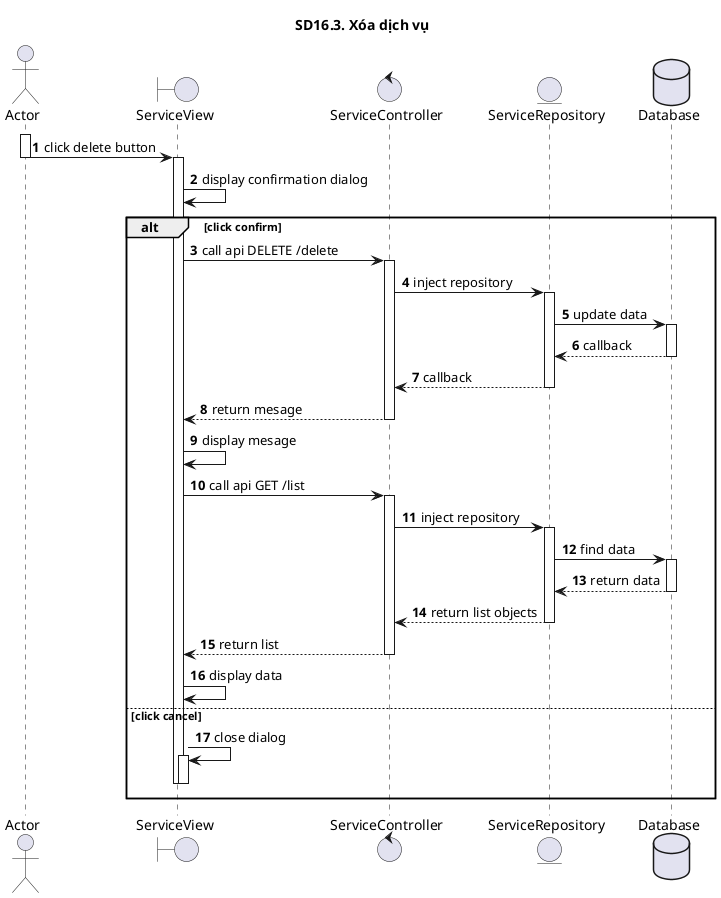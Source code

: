 @startuml SQ
autonumber
title SD16.3. Xóa dịch vụ
actor "Actor" as actor
boundary "ServiceView" as view
control "ServiceController" as controller
entity "ServiceRepository" as model
database "Database" as database
activate actor
actor -> view : click delete button
deactivate actor
activate view
view -> view: display confirmation dialog
alt click confirm
view -> controller : call api DELETE /delete
activate controller
controller -> model : inject repository
activate model
model -> database : update data
activate database
database --> model : callback
deactivate database
model --> controller : callback
deactivate model
controller --> view : return mesage
deactivate controller
view -> view: display mesage
view -> controller: call api GET /list
activate controller
controller -> model: inject repository
activate model
model -> database: find data
activate database
database --> model: return data
deactivate database
model --> controller: return list objects
deactivate model
controller --> view: return list
deactivate controller
view -> view: display data
else click cancel
view -> view: close dialog
activate view
deactivate view
deactivate view
end
@enduml